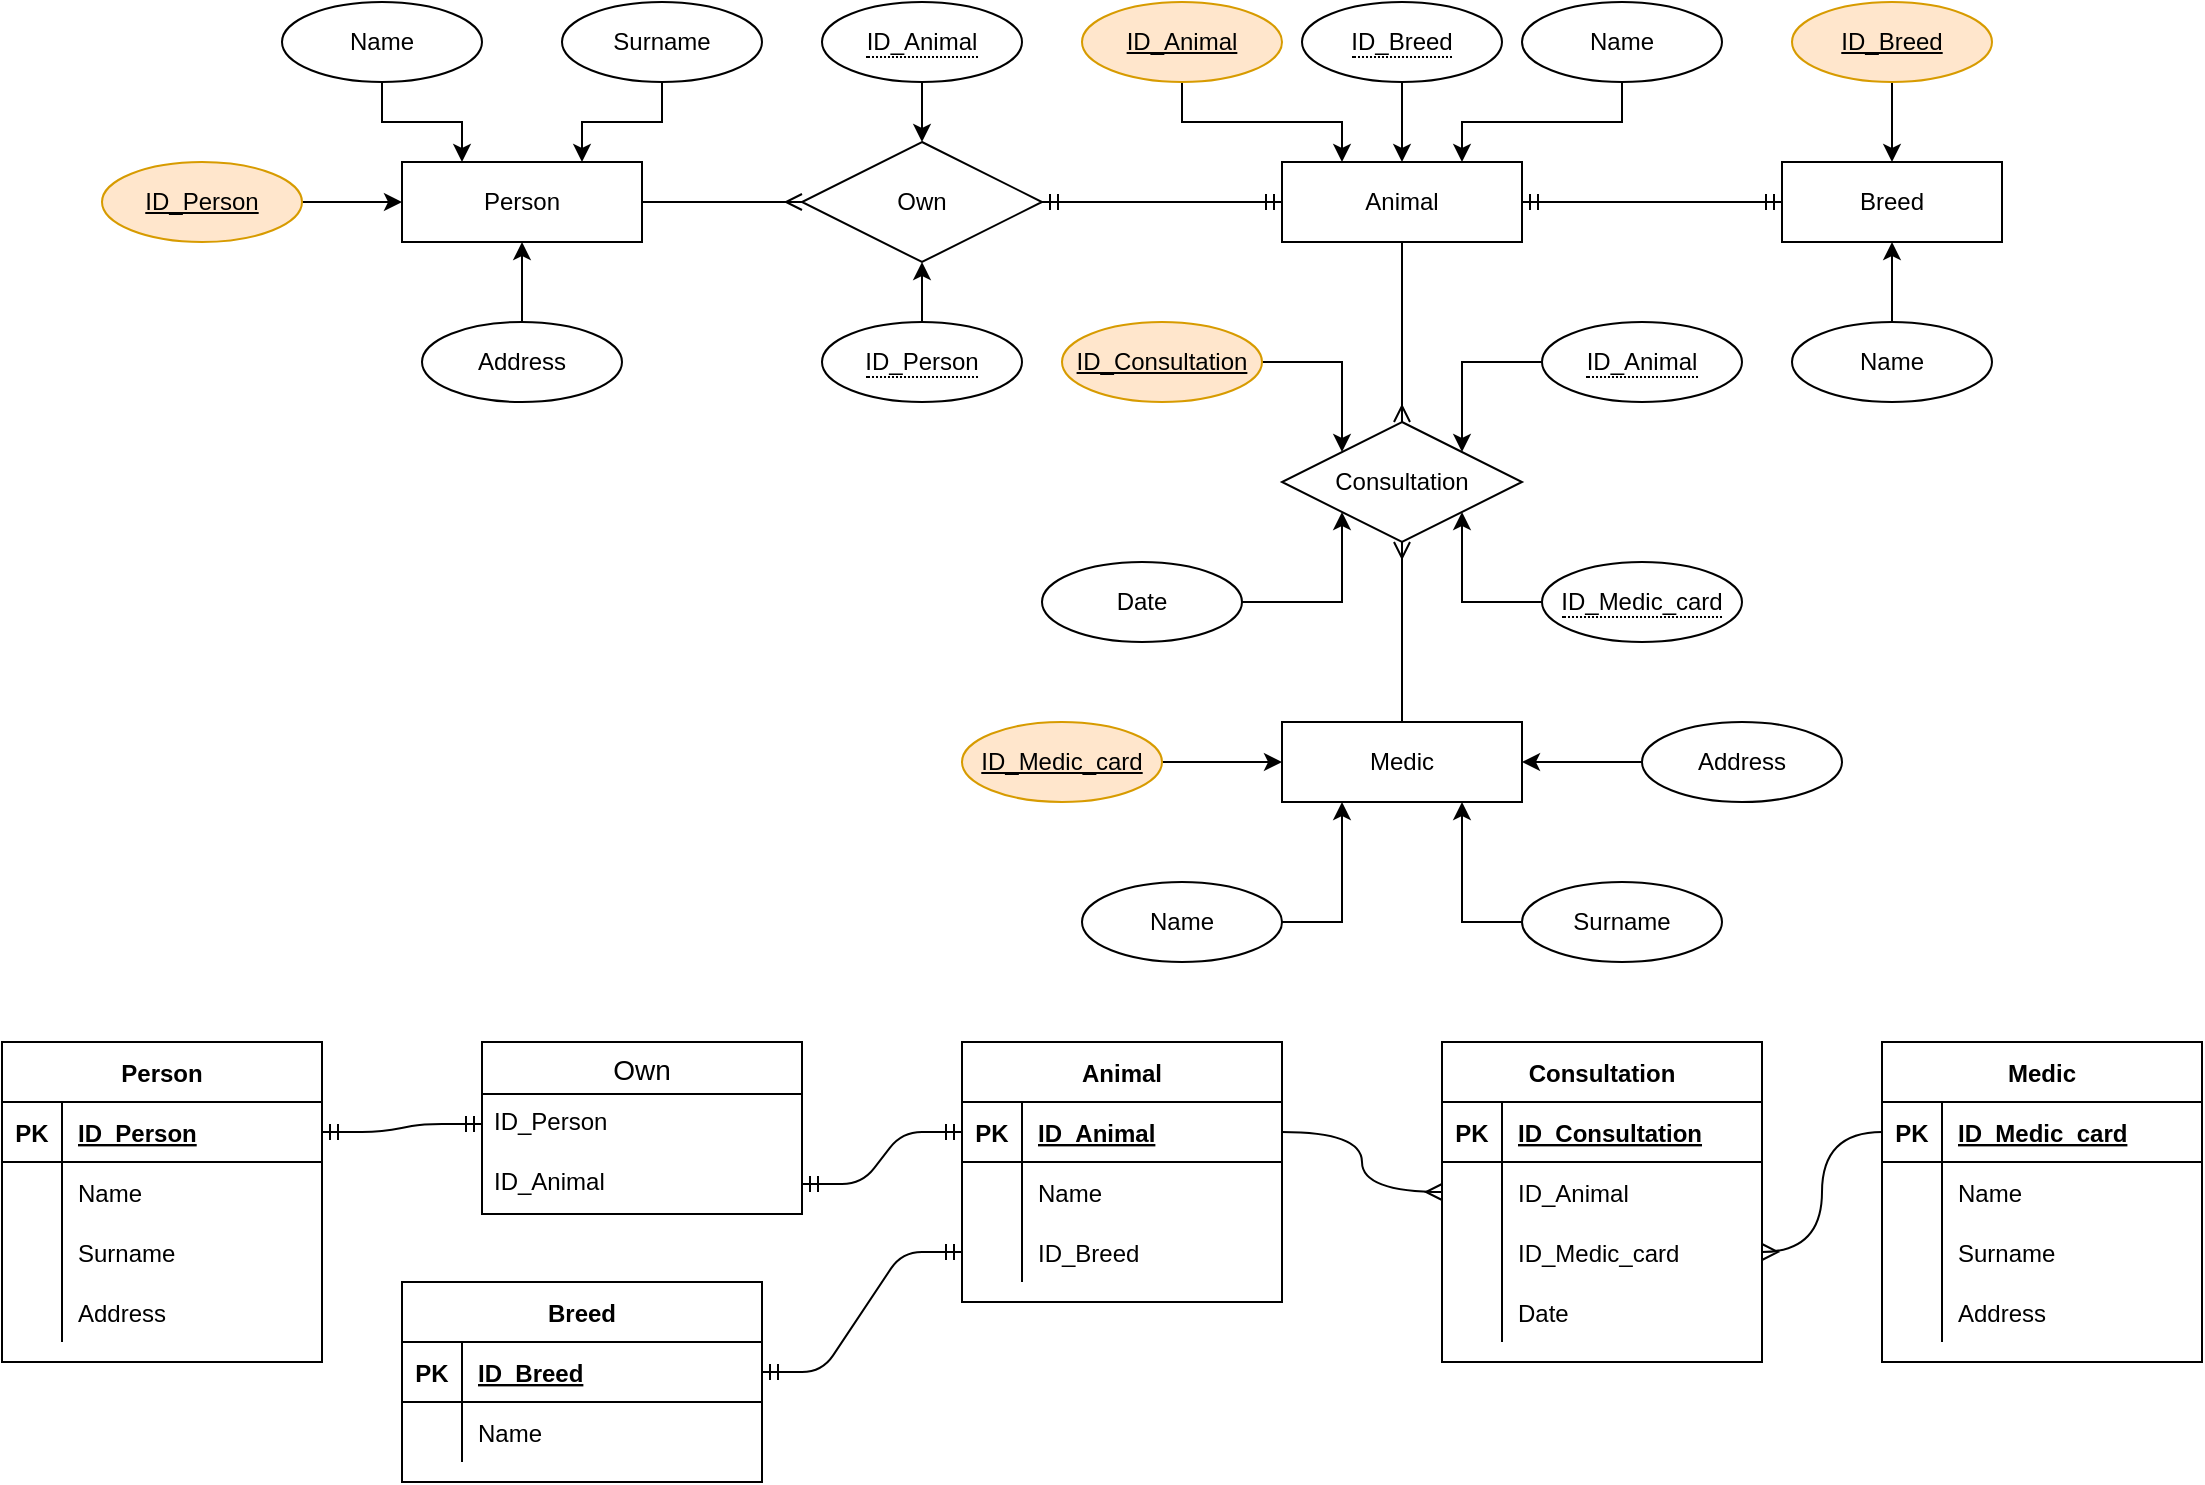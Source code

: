 <mxfile version="14.5.7" type="device"><diagram name="Page-1" id="e56a1550-8fbb-45ad-956c-1786394a9013"><mxGraphModel dx="1422" dy="789" grid="1" gridSize="10" guides="1" tooltips="1" connect="1" arrows="1" fold="1" page="1" pageScale="1" pageWidth="1100" pageHeight="850" background="#ffffff" math="0" shadow="0"><root><mxCell id="0"/><mxCell id="1" parent="0"/><mxCell id="nXPgWLO-V7NvGiPr6_QP-1" value="Person" style="whiteSpace=wrap;html=1;align=center;" parent="1" vertex="1"><mxGeometry x="200" y="120" width="120" height="40" as="geometry"/></mxCell><mxCell id="nXPgWLO-V7NvGiPr6_QP-6" style="edgeStyle=orthogonalEdgeStyle;rounded=0;orthogonalLoop=1;jettySize=auto;html=1;entryX=0;entryY=0.5;entryDx=0;entryDy=0;" parent="1" source="nXPgWLO-V7NvGiPr6_QP-4" target="nXPgWLO-V7NvGiPr6_QP-1" edge="1"><mxGeometry relative="1" as="geometry"/></mxCell><mxCell id="nXPgWLO-V7NvGiPr6_QP-4" value="ID_Person" style="ellipse;whiteSpace=wrap;html=1;align=center;fontStyle=4;fillColor=#ffe6cc;strokeColor=#d79b00;" parent="1" vertex="1"><mxGeometry x="50" y="120" width="100" height="40" as="geometry"/></mxCell><mxCell id="nXPgWLO-V7NvGiPr6_QP-10" style="edgeStyle=orthogonalEdgeStyle;rounded=0;orthogonalLoop=1;jettySize=auto;html=1;exitX=0.5;exitY=1;exitDx=0;exitDy=0;entryX=0.25;entryY=0;entryDx=0;entryDy=0;" parent="1" source="nXPgWLO-V7NvGiPr6_QP-5" target="nXPgWLO-V7NvGiPr6_QP-1" edge="1"><mxGeometry relative="1" as="geometry"/></mxCell><mxCell id="nXPgWLO-V7NvGiPr6_QP-5" value="Name" style="ellipse;whiteSpace=wrap;html=1;align=center;" parent="1" vertex="1"><mxGeometry x="140" y="40" width="100" height="40" as="geometry"/></mxCell><mxCell id="o161sunRrQGQ_NOogyyD-62" style="edgeStyle=orthogonalEdgeStyle;rounded=0;orthogonalLoop=1;jettySize=auto;html=1;entryX=0.75;entryY=0;entryDx=0;entryDy=0;" parent="1" source="nXPgWLO-V7NvGiPr6_QP-7" target="nXPgWLO-V7NvGiPr6_QP-1" edge="1"><mxGeometry relative="1" as="geometry"/></mxCell><mxCell id="nXPgWLO-V7NvGiPr6_QP-7" value="Surname" style="ellipse;whiteSpace=wrap;html=1;align=center;" parent="1" vertex="1"><mxGeometry x="280" y="40" width="100" height="40" as="geometry"/></mxCell><mxCell id="nXPgWLO-V7NvGiPr6_QP-11" style="edgeStyle=orthogonalEdgeStyle;rounded=0;orthogonalLoop=1;jettySize=auto;html=1;exitX=0.5;exitY=0;exitDx=0;exitDy=0;entryX=0.5;entryY=1;entryDx=0;entryDy=0;" parent="1" source="nXPgWLO-V7NvGiPr6_QP-8" target="nXPgWLO-V7NvGiPr6_QP-1" edge="1"><mxGeometry relative="1" as="geometry"/></mxCell><mxCell id="nXPgWLO-V7NvGiPr6_QP-8" value="Address" style="ellipse;whiteSpace=wrap;html=1;align=center;" parent="1" vertex="1"><mxGeometry x="210" y="200" width="100" height="40" as="geometry"/></mxCell><mxCell id="nXPgWLO-V7NvGiPr6_QP-12" value="Own" style="shape=rhombus;perimeter=rhombusPerimeter;whiteSpace=wrap;html=1;align=center;" parent="1" vertex="1"><mxGeometry x="400" y="110" width="120" height="60" as="geometry"/></mxCell><mxCell id="nXPgWLO-V7NvGiPr6_QP-13" value="Animal" style="whiteSpace=wrap;html=1;align=center;" parent="1" vertex="1"><mxGeometry x="640" y="120" width="120" height="40" as="geometry"/></mxCell><mxCell id="nXPgWLO-V7NvGiPr6_QP-23" style="edgeStyle=orthogonalEdgeStyle;rounded=0;orthogonalLoop=1;jettySize=auto;html=1;exitX=0.5;exitY=1;exitDx=0;exitDy=0;entryX=0.25;entryY=0;entryDx=0;entryDy=0;" parent="1" source="nXPgWLO-V7NvGiPr6_QP-14" target="nXPgWLO-V7NvGiPr6_QP-13" edge="1"><mxGeometry relative="1" as="geometry"/></mxCell><mxCell id="nXPgWLO-V7NvGiPr6_QP-14" value="ID_Animal" style="ellipse;whiteSpace=wrap;html=1;align=center;fontStyle=4;fillColor=#ffe6cc;strokeColor=#d79b00;" parent="1" vertex="1"><mxGeometry x="540" y="40" width="100" height="40" as="geometry"/></mxCell><mxCell id="nXPgWLO-V7NvGiPr6_QP-22" style="edgeStyle=orthogonalEdgeStyle;rounded=0;orthogonalLoop=1;jettySize=auto;html=1;exitX=0.5;exitY=1;exitDx=0;exitDy=0;entryX=0.75;entryY=0;entryDx=0;entryDy=0;" parent="1" source="nXPgWLO-V7NvGiPr6_QP-15" target="nXPgWLO-V7NvGiPr6_QP-13" edge="1"><mxGeometry relative="1" as="geometry"/></mxCell><mxCell id="nXPgWLO-V7NvGiPr6_QP-15" value="Name" style="ellipse;whiteSpace=wrap;html=1;align=center;" parent="1" vertex="1"><mxGeometry x="760" y="40" width="100" height="40" as="geometry"/></mxCell><mxCell id="nXPgWLO-V7NvGiPr6_QP-17" value="Breed" style="whiteSpace=wrap;html=1;align=center;" parent="1" vertex="1"><mxGeometry x="890" y="120" width="110" height="40" as="geometry"/></mxCell><mxCell id="nXPgWLO-V7NvGiPr6_QP-21" style="edgeStyle=orthogonalEdgeStyle;rounded=0;orthogonalLoop=1;jettySize=auto;html=1;exitX=0.5;exitY=0;exitDx=0;exitDy=0;entryX=0.5;entryY=1;entryDx=0;entryDy=0;" parent="1" source="nXPgWLO-V7NvGiPr6_QP-18" target="nXPgWLO-V7NvGiPr6_QP-17" edge="1"><mxGeometry relative="1" as="geometry"/></mxCell><mxCell id="nXPgWLO-V7NvGiPr6_QP-18" value="Name" style="ellipse;whiteSpace=wrap;html=1;align=center;" parent="1" vertex="1"><mxGeometry x="895" y="200" width="100" height="40" as="geometry"/></mxCell><mxCell id="nXPgWLO-V7NvGiPr6_QP-20" style="edgeStyle=orthogonalEdgeStyle;rounded=0;orthogonalLoop=1;jettySize=auto;html=1;exitX=0.5;exitY=1;exitDx=0;exitDy=0;entryX=0.5;entryY=0;entryDx=0;entryDy=0;" parent="1" source="nXPgWLO-V7NvGiPr6_QP-19" target="nXPgWLO-V7NvGiPr6_QP-17" edge="1"><mxGeometry relative="1" as="geometry"/></mxCell><mxCell id="nXPgWLO-V7NvGiPr6_QP-19" value="ID_Breed" style="ellipse;whiteSpace=wrap;html=1;align=center;fontStyle=4;fillColor=#ffe6cc;strokeColor=#d79b00;" parent="1" vertex="1"><mxGeometry x="895" y="40" width="100" height="40" as="geometry"/></mxCell><mxCell id="nXPgWLO-V7NvGiPr6_QP-25" value="" style="edgeStyle=entityRelationEdgeStyle;fontSize=12;html=1;endArrow=ERmandOne;startArrow=ERmandOne;entryX=0;entryY=0.5;entryDx=0;entryDy=0;exitX=1;exitY=0.5;exitDx=0;exitDy=0;" parent="1" source="nXPgWLO-V7NvGiPr6_QP-12" target="nXPgWLO-V7NvGiPr6_QP-13" edge="1"><mxGeometry width="100" height="100" relative="1" as="geometry"><mxPoint x="420" y="380" as="sourcePoint"/><mxPoint x="520" y="280" as="targetPoint"/></mxGeometry></mxCell><mxCell id="nXPgWLO-V7NvGiPr6_QP-28" value="" style="edgeStyle=entityRelationEdgeStyle;fontSize=12;html=1;endArrow=ERmandOne;startArrow=ERmandOne;entryX=1;entryY=0.5;entryDx=0;entryDy=0;exitX=0;exitY=0.5;exitDx=0;exitDy=0;" parent="1" source="nXPgWLO-V7NvGiPr6_QP-17" target="nXPgWLO-V7NvGiPr6_QP-13" edge="1"><mxGeometry width="100" height="100" relative="1" as="geometry"><mxPoint x="780" y="330" as="sourcePoint"/><mxPoint x="880" y="230" as="targetPoint"/></mxGeometry></mxCell><mxCell id="o161sunRrQGQ_NOogyyD-1" value="Consultation" style="shape=rhombus;perimeter=rhombusPerimeter;whiteSpace=wrap;html=1;align=center;" parent="1" vertex="1"><mxGeometry x="640" y="250" width="120" height="60" as="geometry"/></mxCell><mxCell id="o161sunRrQGQ_NOogyyD-2" value="" style="edgeStyle=orthogonalEdgeStyle;fontSize=12;html=1;endArrow=ERmany;entryX=0.5;entryY=0;entryDx=0;entryDy=0;exitX=0.5;exitY=1;exitDx=0;exitDy=0;elbow=vertical;curved=1;" parent="1" source="nXPgWLO-V7NvGiPr6_QP-13" target="o161sunRrQGQ_NOogyyD-1" edge="1"><mxGeometry width="100" height="100" relative="1" as="geometry"><mxPoint x="540" y="330" as="sourcePoint"/><mxPoint x="640" y="230" as="targetPoint"/></mxGeometry></mxCell><mxCell id="o161sunRrQGQ_NOogyyD-25" style="edgeStyle=orthogonalEdgeStyle;rounded=0;orthogonalLoop=1;jettySize=auto;html=1;exitX=1;exitY=0.5;exitDx=0;exitDy=0;entryX=0;entryY=1;entryDx=0;entryDy=0;" parent="1" source="o161sunRrQGQ_NOogyyD-3" target="o161sunRrQGQ_NOogyyD-1" edge="1"><mxGeometry relative="1" as="geometry"/></mxCell><mxCell id="o161sunRrQGQ_NOogyyD-3" value="Date" style="ellipse;whiteSpace=wrap;html=1;align=center;" parent="1" vertex="1"><mxGeometry x="520" y="320" width="100" height="40" as="geometry"/></mxCell><mxCell id="o161sunRrQGQ_NOogyyD-4" value="Medic" style="whiteSpace=wrap;html=1;align=center;" parent="1" vertex="1"><mxGeometry x="640" y="400" width="120" height="40" as="geometry"/></mxCell><mxCell id="o161sunRrQGQ_NOogyyD-6" style="edgeStyle=orthogonalEdgeStyle;curved=1;rounded=0;orthogonalLoop=1;jettySize=auto;html=1;exitX=1;exitY=0.5;exitDx=0;exitDy=0;entryX=0;entryY=0.5;entryDx=0;entryDy=0;" parent="1" source="o161sunRrQGQ_NOogyyD-5" target="o161sunRrQGQ_NOogyyD-4" edge="1"><mxGeometry relative="1" as="geometry"/></mxCell><mxCell id="o161sunRrQGQ_NOogyyD-5" value="ID_Medic_card" style="ellipse;whiteSpace=wrap;html=1;align=center;fontStyle=4;fillColor=#ffe6cc;strokeColor=#d79b00;" parent="1" vertex="1"><mxGeometry x="480" y="400" width="100" height="40" as="geometry"/></mxCell><mxCell id="o161sunRrQGQ_NOogyyD-14" style="edgeStyle=orthogonalEdgeStyle;rounded=0;orthogonalLoop=1;jettySize=auto;html=1;exitX=1;exitY=0.5;exitDx=0;exitDy=0;entryX=0.25;entryY=1;entryDx=0;entryDy=0;" parent="1" source="o161sunRrQGQ_NOogyyD-7" target="o161sunRrQGQ_NOogyyD-4" edge="1"><mxGeometry relative="1" as="geometry"/></mxCell><mxCell id="o161sunRrQGQ_NOogyyD-7" value="Name" style="ellipse;whiteSpace=wrap;html=1;align=center;" parent="1" vertex="1"><mxGeometry x="540" y="480" width="100" height="40" as="geometry"/></mxCell><mxCell id="o161sunRrQGQ_NOogyyD-15" style="edgeStyle=orthogonalEdgeStyle;rounded=0;orthogonalLoop=1;jettySize=auto;html=1;exitX=0;exitY=0.5;exitDx=0;exitDy=0;entryX=0.75;entryY=1;entryDx=0;entryDy=0;" parent="1" source="o161sunRrQGQ_NOogyyD-8" target="o161sunRrQGQ_NOogyyD-4" edge="1"><mxGeometry relative="1" as="geometry"/></mxCell><mxCell id="o161sunRrQGQ_NOogyyD-8" value="Surname" style="ellipse;whiteSpace=wrap;html=1;align=center;" parent="1" vertex="1"><mxGeometry x="760" y="480" width="100" height="40" as="geometry"/></mxCell><mxCell id="o161sunRrQGQ_NOogyyD-16" style="edgeStyle=orthogonalEdgeStyle;rounded=0;orthogonalLoop=1;jettySize=auto;html=1;exitX=0;exitY=0.5;exitDx=0;exitDy=0;entryX=1;entryY=0.5;entryDx=0;entryDy=0;" parent="1" source="o161sunRrQGQ_NOogyyD-10" target="o161sunRrQGQ_NOogyyD-4" edge="1"><mxGeometry relative="1" as="geometry"/></mxCell><mxCell id="o161sunRrQGQ_NOogyyD-10" value="Address" style="ellipse;whiteSpace=wrap;html=1;align=center;" parent="1" vertex="1"><mxGeometry x="820" y="400" width="100" height="40" as="geometry"/></mxCell><mxCell id="o161sunRrQGQ_NOogyyD-20" style="edgeStyle=orthogonalEdgeStyle;rounded=0;orthogonalLoop=1;jettySize=auto;html=1;entryX=0;entryY=0;entryDx=0;entryDy=0;" parent="1" source="o161sunRrQGQ_NOogyyD-17" target="o161sunRrQGQ_NOogyyD-1" edge="1"><mxGeometry relative="1" as="geometry"/></mxCell><mxCell id="o161sunRrQGQ_NOogyyD-17" value="ID_Consultation" style="ellipse;whiteSpace=wrap;html=1;align=center;fontStyle=4;fillColor=#ffe6cc;strokeColor=#d79b00;" parent="1" vertex="1"><mxGeometry x="530" y="200" width="100" height="40" as="geometry"/></mxCell><mxCell id="o161sunRrQGQ_NOogyyD-24" style="edgeStyle=orthogonalEdgeStyle;rounded=0;orthogonalLoop=1;jettySize=auto;html=1;exitX=0;exitY=0.5;exitDx=0;exitDy=0;entryX=1;entryY=1;entryDx=0;entryDy=0;" parent="1" source="o161sunRrQGQ_NOogyyD-18" target="o161sunRrQGQ_NOogyyD-1" edge="1"><mxGeometry relative="1" as="geometry"/></mxCell><mxCell id="o161sunRrQGQ_NOogyyD-18" value="&lt;span style=&quot;border-bottom: 1px dotted&quot;&gt;ID_Medic_card&lt;/span&gt;" style="ellipse;whiteSpace=wrap;html=1;align=center;" parent="1" vertex="1"><mxGeometry x="770" y="320" width="100" height="40" as="geometry"/></mxCell><mxCell id="o161sunRrQGQ_NOogyyD-22" style="edgeStyle=orthogonalEdgeStyle;rounded=0;orthogonalLoop=1;jettySize=auto;html=1;exitX=0;exitY=0.5;exitDx=0;exitDy=0;entryX=1;entryY=0;entryDx=0;entryDy=0;" parent="1" source="o161sunRrQGQ_NOogyyD-19" target="o161sunRrQGQ_NOogyyD-1" edge="1"><mxGeometry relative="1" as="geometry"/></mxCell><mxCell id="o161sunRrQGQ_NOogyyD-19" value="&lt;span style=&quot;border-bottom: 1px dotted&quot;&gt;ID_Animal&lt;/span&gt;" style="ellipse;whiteSpace=wrap;html=1;align=center;" parent="1" vertex="1"><mxGeometry x="770" y="200" width="100" height="40" as="geometry"/></mxCell><mxCell id="o161sunRrQGQ_NOogyyD-26" value="" style="edgeStyle=orthogonalEdgeStyle;fontSize=12;html=1;endArrow=ERmany;entryX=0.5;entryY=1;entryDx=0;entryDy=0;exitX=0.5;exitY=0;exitDx=0;exitDy=0;curved=1;" parent="1" source="o161sunRrQGQ_NOogyyD-4" target="o161sunRrQGQ_NOogyyD-1" edge="1"><mxGeometry width="100" height="100" relative="1" as="geometry"><mxPoint x="310" y="510" as="sourcePoint"/><mxPoint x="410" y="410" as="targetPoint"/></mxGeometry></mxCell><mxCell id="o161sunRrQGQ_NOogyyD-30" style="edgeStyle=orthogonalEdgeStyle;curved=1;rounded=0;orthogonalLoop=1;jettySize=auto;html=1;exitX=0.5;exitY=1;exitDx=0;exitDy=0;entryX=0.5;entryY=0;entryDx=0;entryDy=0;" parent="1" source="o161sunRrQGQ_NOogyyD-29" target="nXPgWLO-V7NvGiPr6_QP-13" edge="1"><mxGeometry relative="1" as="geometry"/></mxCell><mxCell id="o161sunRrQGQ_NOogyyD-29" value="&lt;span style=&quot;border-bottom: 1px dotted&quot;&gt;ID_Breed&lt;/span&gt;" style="ellipse;whiteSpace=wrap;html=1;align=center;" parent="1" vertex="1"><mxGeometry x="650" y="40" width="100" height="40" as="geometry"/></mxCell><mxCell id="o161sunRrQGQ_NOogyyD-31" value="Person" style="shape=table;startSize=30;container=1;collapsible=1;childLayout=tableLayout;fixedRows=1;rowLines=0;fontStyle=1;align=center;resizeLast=1;" parent="1" vertex="1"><mxGeometry y="560" width="160" height="160" as="geometry"/></mxCell><mxCell id="o161sunRrQGQ_NOogyyD-32" value="" style="shape=partialRectangle;collapsible=0;dropTarget=0;pointerEvents=0;fillColor=none;top=0;left=0;bottom=1;right=0;points=[[0,0.5],[1,0.5]];portConstraint=eastwest;" parent="o161sunRrQGQ_NOogyyD-31" vertex="1"><mxGeometry y="30" width="160" height="30" as="geometry"/></mxCell><mxCell id="o161sunRrQGQ_NOogyyD-33" value="PK" style="shape=partialRectangle;connectable=0;fillColor=none;top=0;left=0;bottom=0;right=0;fontStyle=1;overflow=hidden;" parent="o161sunRrQGQ_NOogyyD-32" vertex="1"><mxGeometry width="30" height="30" as="geometry"/></mxCell><mxCell id="o161sunRrQGQ_NOogyyD-34" value="ID_Person" style="shape=partialRectangle;connectable=0;fillColor=none;top=0;left=0;bottom=0;right=0;align=left;spacingLeft=6;fontStyle=5;overflow=hidden;" parent="o161sunRrQGQ_NOogyyD-32" vertex="1"><mxGeometry x="30" width="130" height="30" as="geometry"/></mxCell><mxCell id="o161sunRrQGQ_NOogyyD-35" value="" style="shape=partialRectangle;collapsible=0;dropTarget=0;pointerEvents=0;fillColor=none;top=0;left=0;bottom=0;right=0;points=[[0,0.5],[1,0.5]];portConstraint=eastwest;" parent="o161sunRrQGQ_NOogyyD-31" vertex="1"><mxGeometry y="60" width="160" height="30" as="geometry"/></mxCell><mxCell id="o161sunRrQGQ_NOogyyD-36" value="" style="shape=partialRectangle;connectable=0;fillColor=none;top=0;left=0;bottom=0;right=0;editable=1;overflow=hidden;" parent="o161sunRrQGQ_NOogyyD-35" vertex="1"><mxGeometry width="30" height="30" as="geometry"/></mxCell><mxCell id="o161sunRrQGQ_NOogyyD-37" value="Name" style="shape=partialRectangle;connectable=0;fillColor=none;top=0;left=0;bottom=0;right=0;align=left;spacingLeft=6;overflow=hidden;" parent="o161sunRrQGQ_NOogyyD-35" vertex="1"><mxGeometry x="30" width="130" height="30" as="geometry"/></mxCell><mxCell id="o161sunRrQGQ_NOogyyD-38" value="" style="shape=partialRectangle;collapsible=0;dropTarget=0;pointerEvents=0;fillColor=none;top=0;left=0;bottom=0;right=0;points=[[0,0.5],[1,0.5]];portConstraint=eastwest;" parent="o161sunRrQGQ_NOogyyD-31" vertex="1"><mxGeometry y="90" width="160" height="30" as="geometry"/></mxCell><mxCell id="o161sunRrQGQ_NOogyyD-39" value="" style="shape=partialRectangle;connectable=0;fillColor=none;top=0;left=0;bottom=0;right=0;editable=1;overflow=hidden;" parent="o161sunRrQGQ_NOogyyD-38" vertex="1"><mxGeometry width="30" height="30" as="geometry"/></mxCell><mxCell id="o161sunRrQGQ_NOogyyD-40" value="Surname" style="shape=partialRectangle;connectable=0;fillColor=none;top=0;left=0;bottom=0;right=0;align=left;spacingLeft=6;overflow=hidden;" parent="o161sunRrQGQ_NOogyyD-38" vertex="1"><mxGeometry x="30" width="130" height="30" as="geometry"/></mxCell><mxCell id="o161sunRrQGQ_NOogyyD-41" value="" style="shape=partialRectangle;collapsible=0;dropTarget=0;pointerEvents=0;fillColor=none;top=0;left=0;bottom=0;right=0;points=[[0,0.5],[1,0.5]];portConstraint=eastwest;" parent="o161sunRrQGQ_NOogyyD-31" vertex="1"><mxGeometry y="120" width="160" height="30" as="geometry"/></mxCell><mxCell id="o161sunRrQGQ_NOogyyD-42" value="" style="shape=partialRectangle;connectable=0;fillColor=none;top=0;left=0;bottom=0;right=0;editable=1;overflow=hidden;" parent="o161sunRrQGQ_NOogyyD-41" vertex="1"><mxGeometry width="30" height="30" as="geometry"/></mxCell><mxCell id="o161sunRrQGQ_NOogyyD-43" value="Address" style="shape=partialRectangle;connectable=0;fillColor=none;top=0;left=0;bottom=0;right=0;align=left;spacingLeft=6;overflow=hidden;" parent="o161sunRrQGQ_NOogyyD-41" vertex="1"><mxGeometry x="30" width="130" height="30" as="geometry"/></mxCell><mxCell id="o161sunRrQGQ_NOogyyD-63" style="edgeStyle=orthogonalEdgeStyle;rounded=0;orthogonalLoop=1;jettySize=auto;html=1;entryX=0.5;entryY=0;entryDx=0;entryDy=0;" parent="1" source="o161sunRrQGQ_NOogyyD-61" target="nXPgWLO-V7NvGiPr6_QP-12" edge="1"><mxGeometry relative="1" as="geometry"/></mxCell><mxCell id="o161sunRrQGQ_NOogyyD-61" value="&lt;span style=&quot;border-bottom: 1px dotted&quot;&gt;ID_Animal&lt;/span&gt;" style="ellipse;whiteSpace=wrap;html=1;align=center;" parent="1" vertex="1"><mxGeometry x="410" y="40" width="100" height="40" as="geometry"/></mxCell><mxCell id="o161sunRrQGQ_NOogyyD-65" style="edgeStyle=orthogonalEdgeStyle;rounded=0;orthogonalLoop=1;jettySize=auto;html=1;exitX=0.5;exitY=0;exitDx=0;exitDy=0;entryX=0.5;entryY=1;entryDx=0;entryDy=0;" parent="1" source="o161sunRrQGQ_NOogyyD-64" target="nXPgWLO-V7NvGiPr6_QP-12" edge="1"><mxGeometry relative="1" as="geometry"/></mxCell><mxCell id="o161sunRrQGQ_NOogyyD-64" value="&lt;span style=&quot;border-bottom: 1px dotted&quot;&gt;ID_Person&lt;/span&gt;" style="ellipse;whiteSpace=wrap;html=1;align=center;" parent="1" vertex="1"><mxGeometry x="410" y="200" width="100" height="40" as="geometry"/></mxCell><mxCell id="o161sunRrQGQ_NOogyyD-66" value="Own" style="swimlane;fontStyle=0;childLayout=stackLayout;horizontal=1;startSize=26;horizontalStack=0;resizeParent=1;resizeParentMax=0;resizeLast=0;collapsible=1;marginBottom=0;align=center;fontSize=14;" parent="1" vertex="1"><mxGeometry x="240" y="560" width="160" height="86" as="geometry"><mxRectangle x="320" y="560" width="50" height="26" as="alternateBounds"/></mxGeometry></mxCell><mxCell id="o161sunRrQGQ_NOogyyD-67" value="ID_Person" style="text;strokeColor=none;fillColor=none;spacingLeft=4;spacingRight=4;overflow=hidden;rotatable=0;points=[[0,0.5],[1,0.5]];portConstraint=eastwest;fontSize=12;" parent="o161sunRrQGQ_NOogyyD-66" vertex="1"><mxGeometry y="26" width="160" height="30" as="geometry"/></mxCell><mxCell id="o161sunRrQGQ_NOogyyD-68" value="ID_Animal" style="text;strokeColor=none;fillColor=none;spacingLeft=4;spacingRight=4;overflow=hidden;rotatable=0;points=[[0,0.5],[1,0.5]];portConstraint=eastwest;fontSize=12;" parent="o161sunRrQGQ_NOogyyD-66" vertex="1"><mxGeometry y="56" width="160" height="30" as="geometry"/></mxCell><mxCell id="o161sunRrQGQ_NOogyyD-79" value="" style="edgeStyle=entityRelationEdgeStyle;fontSize=12;html=1;endArrow=ERmandOne;startArrow=ERmandOne;entryX=0;entryY=0.5;entryDx=0;entryDy=0;exitX=1;exitY=0.5;exitDx=0;exitDy=0;" parent="1" source="o161sunRrQGQ_NOogyyD-32" target="o161sunRrQGQ_NOogyyD-67" edge="1"><mxGeometry width="100" height="100" relative="1" as="geometry"><mxPoint x="260" y="499.5" as="sourcePoint"/><mxPoint x="180" y="499.5" as="targetPoint"/></mxGeometry></mxCell><mxCell id="o161sunRrQGQ_NOogyyD-80" value="Animal" style="shape=table;startSize=30;container=1;collapsible=1;childLayout=tableLayout;fixedRows=1;rowLines=0;fontStyle=1;align=center;resizeLast=1;" parent="1" vertex="1"><mxGeometry x="480" y="560" width="160" height="130" as="geometry"/></mxCell><mxCell id="o161sunRrQGQ_NOogyyD-81" value="" style="shape=partialRectangle;collapsible=0;dropTarget=0;pointerEvents=0;fillColor=none;top=0;left=0;bottom=1;right=0;points=[[0,0.5],[1,0.5]];portConstraint=eastwest;" parent="o161sunRrQGQ_NOogyyD-80" vertex="1"><mxGeometry y="30" width="160" height="30" as="geometry"/></mxCell><mxCell id="o161sunRrQGQ_NOogyyD-82" value="PK" style="shape=partialRectangle;connectable=0;fillColor=none;top=0;left=0;bottom=0;right=0;fontStyle=1;overflow=hidden;" parent="o161sunRrQGQ_NOogyyD-81" vertex="1"><mxGeometry width="30" height="30" as="geometry"/></mxCell><mxCell id="o161sunRrQGQ_NOogyyD-83" value="ID_Animal" style="shape=partialRectangle;connectable=0;fillColor=none;top=0;left=0;bottom=0;right=0;align=left;spacingLeft=6;fontStyle=5;overflow=hidden;" parent="o161sunRrQGQ_NOogyyD-81" vertex="1"><mxGeometry x="30" width="130" height="30" as="geometry"/></mxCell><mxCell id="o161sunRrQGQ_NOogyyD-84" value="" style="shape=partialRectangle;collapsible=0;dropTarget=0;pointerEvents=0;fillColor=none;top=0;left=0;bottom=0;right=0;points=[[0,0.5],[1,0.5]];portConstraint=eastwest;" parent="o161sunRrQGQ_NOogyyD-80" vertex="1"><mxGeometry y="60" width="160" height="30" as="geometry"/></mxCell><mxCell id="o161sunRrQGQ_NOogyyD-85" value="" style="shape=partialRectangle;connectable=0;fillColor=none;top=0;left=0;bottom=0;right=0;editable=1;overflow=hidden;" parent="o161sunRrQGQ_NOogyyD-84" vertex="1"><mxGeometry width="30" height="30" as="geometry"/></mxCell><mxCell id="o161sunRrQGQ_NOogyyD-86" value="Name" style="shape=partialRectangle;connectable=0;fillColor=none;top=0;left=0;bottom=0;right=0;align=left;spacingLeft=6;overflow=hidden;" parent="o161sunRrQGQ_NOogyyD-84" vertex="1"><mxGeometry x="30" width="130" height="30" as="geometry"/></mxCell><mxCell id="o161sunRrQGQ_NOogyyD-87" value="" style="shape=partialRectangle;collapsible=0;dropTarget=0;pointerEvents=0;fillColor=none;top=0;left=0;bottom=0;right=0;points=[[0,0.5],[1,0.5]];portConstraint=eastwest;" parent="o161sunRrQGQ_NOogyyD-80" vertex="1"><mxGeometry y="90" width="160" height="30" as="geometry"/></mxCell><mxCell id="o161sunRrQGQ_NOogyyD-88" value="" style="shape=partialRectangle;connectable=0;fillColor=none;top=0;left=0;bottom=0;right=0;editable=1;overflow=hidden;" parent="o161sunRrQGQ_NOogyyD-87" vertex="1"><mxGeometry width="30" height="30" as="geometry"/></mxCell><mxCell id="o161sunRrQGQ_NOogyyD-89" value="ID_Breed" style="shape=partialRectangle;connectable=0;fillColor=none;top=0;left=0;bottom=0;right=0;align=left;spacingLeft=6;overflow=hidden;" parent="o161sunRrQGQ_NOogyyD-87" vertex="1"><mxGeometry x="30" width="130" height="30" as="geometry"/></mxCell><mxCell id="o161sunRrQGQ_NOogyyD-93" value="" style="edgeStyle=entityRelationEdgeStyle;fontSize=12;html=1;endArrow=ERmandOne;startArrow=ERmandOne;entryX=0;entryY=0.5;entryDx=0;entryDy=0;exitX=1;exitY=0.5;exitDx=0;exitDy=0;" parent="1" source="o161sunRrQGQ_NOogyyD-68" target="o161sunRrQGQ_NOogyyD-81" edge="1"><mxGeometry width="100" height="100" relative="1" as="geometry"><mxPoint x="390" y="615" as="sourcePoint"/><mxPoint x="470" y="611" as="targetPoint"/></mxGeometry></mxCell><mxCell id="o161sunRrQGQ_NOogyyD-94" value="Breed" style="shape=table;startSize=30;container=1;collapsible=1;childLayout=tableLayout;fixedRows=1;rowLines=0;fontStyle=1;align=center;resizeLast=1;" parent="1" vertex="1"><mxGeometry x="200" y="680" width="180" height="100" as="geometry"/></mxCell><mxCell id="o161sunRrQGQ_NOogyyD-95" value="" style="shape=partialRectangle;collapsible=0;dropTarget=0;pointerEvents=0;fillColor=none;top=0;left=0;bottom=1;right=0;points=[[0,0.5],[1,0.5]];portConstraint=eastwest;" parent="o161sunRrQGQ_NOogyyD-94" vertex="1"><mxGeometry y="30" width="180" height="30" as="geometry"/></mxCell><mxCell id="o161sunRrQGQ_NOogyyD-96" value="PK" style="shape=partialRectangle;connectable=0;fillColor=none;top=0;left=0;bottom=0;right=0;fontStyle=1;overflow=hidden;" parent="o161sunRrQGQ_NOogyyD-95" vertex="1"><mxGeometry width="30" height="30" as="geometry"/></mxCell><mxCell id="o161sunRrQGQ_NOogyyD-97" value="ID_Breed" style="shape=partialRectangle;connectable=0;fillColor=none;top=0;left=0;bottom=0;right=0;align=left;spacingLeft=6;fontStyle=5;overflow=hidden;" parent="o161sunRrQGQ_NOogyyD-95" vertex="1"><mxGeometry x="30" width="150" height="30" as="geometry"/></mxCell><mxCell id="o161sunRrQGQ_NOogyyD-98" value="" style="shape=partialRectangle;collapsible=0;dropTarget=0;pointerEvents=0;fillColor=none;top=0;left=0;bottom=0;right=0;points=[[0,0.5],[1,0.5]];portConstraint=eastwest;" parent="o161sunRrQGQ_NOogyyD-94" vertex="1"><mxGeometry y="60" width="180" height="30" as="geometry"/></mxCell><mxCell id="o161sunRrQGQ_NOogyyD-99" value="" style="shape=partialRectangle;connectable=0;fillColor=none;top=0;left=0;bottom=0;right=0;editable=1;overflow=hidden;" parent="o161sunRrQGQ_NOogyyD-98" vertex="1"><mxGeometry width="30" height="30" as="geometry"/></mxCell><mxCell id="o161sunRrQGQ_NOogyyD-100" value="Name" style="shape=partialRectangle;connectable=0;fillColor=none;top=0;left=0;bottom=0;right=0;align=left;spacingLeft=6;overflow=hidden;" parent="o161sunRrQGQ_NOogyyD-98" vertex="1"><mxGeometry x="30" width="150" height="30" as="geometry"/></mxCell><mxCell id="o161sunRrQGQ_NOogyyD-108" value="" style="edgeStyle=entityRelationEdgeStyle;fontSize=12;html=1;endArrow=ERmandOne;startArrow=ERmandOne;entryX=0;entryY=0.5;entryDx=0;entryDy=0;exitX=1;exitY=0.5;exitDx=0;exitDy=0;" parent="1" source="o161sunRrQGQ_NOogyyD-95" target="o161sunRrQGQ_NOogyyD-87" edge="1"><mxGeometry width="100" height="100" relative="1" as="geometry"><mxPoint x="190" y="615" as="sourcePoint"/><mxPoint x="270" y="611" as="targetPoint"/></mxGeometry></mxCell><mxCell id="o161sunRrQGQ_NOogyyD-109" value="Consultation" style="shape=table;startSize=30;container=1;collapsible=1;childLayout=tableLayout;fixedRows=1;rowLines=0;fontStyle=1;align=center;resizeLast=1;" parent="1" vertex="1"><mxGeometry x="720" y="560" width="160" height="160" as="geometry"/></mxCell><mxCell id="o161sunRrQGQ_NOogyyD-110" value="" style="shape=partialRectangle;collapsible=0;dropTarget=0;pointerEvents=0;fillColor=none;top=0;left=0;bottom=1;right=0;points=[[0,0.5],[1,0.5]];portConstraint=eastwest;" parent="o161sunRrQGQ_NOogyyD-109" vertex="1"><mxGeometry y="30" width="160" height="30" as="geometry"/></mxCell><mxCell id="o161sunRrQGQ_NOogyyD-111" value="PK" style="shape=partialRectangle;connectable=0;fillColor=none;top=0;left=0;bottom=0;right=0;fontStyle=1;overflow=hidden;" parent="o161sunRrQGQ_NOogyyD-110" vertex="1"><mxGeometry width="30" height="30" as="geometry"/></mxCell><mxCell id="o161sunRrQGQ_NOogyyD-112" value="ID_Consultation" style="shape=partialRectangle;connectable=0;fillColor=none;top=0;left=0;bottom=0;right=0;align=left;spacingLeft=6;fontStyle=5;overflow=hidden;" parent="o161sunRrQGQ_NOogyyD-110" vertex="1"><mxGeometry x="30" width="130" height="30" as="geometry"/></mxCell><mxCell id="o161sunRrQGQ_NOogyyD-113" value="" style="shape=partialRectangle;collapsible=0;dropTarget=0;pointerEvents=0;fillColor=none;top=0;left=0;bottom=0;right=0;points=[[0,0.5],[1,0.5]];portConstraint=eastwest;" parent="o161sunRrQGQ_NOogyyD-109" vertex="1"><mxGeometry y="60" width="160" height="30" as="geometry"/></mxCell><mxCell id="o161sunRrQGQ_NOogyyD-114" value="" style="shape=partialRectangle;connectable=0;fillColor=none;top=0;left=0;bottom=0;right=0;editable=1;overflow=hidden;" parent="o161sunRrQGQ_NOogyyD-113" vertex="1"><mxGeometry width="30" height="30" as="geometry"/></mxCell><mxCell id="o161sunRrQGQ_NOogyyD-115" value="ID_Animal" style="shape=partialRectangle;connectable=0;fillColor=none;top=0;left=0;bottom=0;right=0;align=left;spacingLeft=6;overflow=hidden;" parent="o161sunRrQGQ_NOogyyD-113" vertex="1"><mxGeometry x="30" width="130" height="30" as="geometry"/></mxCell><mxCell id="o161sunRrQGQ_NOogyyD-116" value="" style="shape=partialRectangle;collapsible=0;dropTarget=0;pointerEvents=0;fillColor=none;top=0;left=0;bottom=0;right=0;points=[[0,0.5],[1,0.5]];portConstraint=eastwest;" parent="o161sunRrQGQ_NOogyyD-109" vertex="1"><mxGeometry y="90" width="160" height="30" as="geometry"/></mxCell><mxCell id="o161sunRrQGQ_NOogyyD-117" value="" style="shape=partialRectangle;connectable=0;fillColor=none;top=0;left=0;bottom=0;right=0;editable=1;overflow=hidden;" parent="o161sunRrQGQ_NOogyyD-116" vertex="1"><mxGeometry width="30" height="30" as="geometry"/></mxCell><mxCell id="o161sunRrQGQ_NOogyyD-118" value="ID_Medic_card" style="shape=partialRectangle;connectable=0;fillColor=none;top=0;left=0;bottom=0;right=0;align=left;spacingLeft=6;overflow=hidden;" parent="o161sunRrQGQ_NOogyyD-116" vertex="1"><mxGeometry x="30" width="130" height="30" as="geometry"/></mxCell><mxCell id="o161sunRrQGQ_NOogyyD-119" value="" style="shape=partialRectangle;collapsible=0;dropTarget=0;pointerEvents=0;fillColor=none;top=0;left=0;bottom=0;right=0;points=[[0,0.5],[1,0.5]];portConstraint=eastwest;" parent="o161sunRrQGQ_NOogyyD-109" vertex="1"><mxGeometry y="120" width="160" height="30" as="geometry"/></mxCell><mxCell id="o161sunRrQGQ_NOogyyD-120" value="" style="shape=partialRectangle;connectable=0;fillColor=none;top=0;left=0;bottom=0;right=0;editable=1;overflow=hidden;" parent="o161sunRrQGQ_NOogyyD-119" vertex="1"><mxGeometry width="30" height="30" as="geometry"/></mxCell><mxCell id="o161sunRrQGQ_NOogyyD-121" value="Date" style="shape=partialRectangle;connectable=0;fillColor=none;top=0;left=0;bottom=0;right=0;align=left;spacingLeft=6;overflow=hidden;" parent="o161sunRrQGQ_NOogyyD-119" vertex="1"><mxGeometry x="30" width="130" height="30" as="geometry"/></mxCell><mxCell id="o161sunRrQGQ_NOogyyD-122" value="" style="edgeStyle=orthogonalEdgeStyle;fontSize=12;html=1;endArrow=ERmany;entryX=0;entryY=0.5;entryDx=0;entryDy=0;curved=1;exitX=1;exitY=0.5;exitDx=0;exitDy=0;" parent="1" source="o161sunRrQGQ_NOogyyD-81" target="o161sunRrQGQ_NOogyyD-113" edge="1"><mxGeometry width="100" height="100" relative="1" as="geometry"><mxPoint x="720" y="650" as="sourcePoint"/><mxPoint x="670" y="320" as="targetPoint"/></mxGeometry></mxCell><mxCell id="o161sunRrQGQ_NOogyyD-123" value="Medic" style="shape=table;startSize=30;container=1;collapsible=1;childLayout=tableLayout;fixedRows=1;rowLines=0;fontStyle=1;align=center;resizeLast=1;" parent="1" vertex="1"><mxGeometry x="940" y="560" width="160" height="160" as="geometry"/></mxCell><mxCell id="o161sunRrQGQ_NOogyyD-124" value="" style="shape=partialRectangle;collapsible=0;dropTarget=0;pointerEvents=0;fillColor=none;top=0;left=0;bottom=1;right=0;points=[[0,0.5],[1,0.5]];portConstraint=eastwest;" parent="o161sunRrQGQ_NOogyyD-123" vertex="1"><mxGeometry y="30" width="160" height="30" as="geometry"/></mxCell><mxCell id="o161sunRrQGQ_NOogyyD-125" value="PK" style="shape=partialRectangle;connectable=0;fillColor=none;top=0;left=0;bottom=0;right=0;fontStyle=1;overflow=hidden;" parent="o161sunRrQGQ_NOogyyD-124" vertex="1"><mxGeometry width="30" height="30" as="geometry"/></mxCell><mxCell id="o161sunRrQGQ_NOogyyD-126" value="ID_Medic_card" style="shape=partialRectangle;connectable=0;fillColor=none;top=0;left=0;bottom=0;right=0;align=left;spacingLeft=6;fontStyle=5;overflow=hidden;" parent="o161sunRrQGQ_NOogyyD-124" vertex="1"><mxGeometry x="30" width="130" height="30" as="geometry"/></mxCell><mxCell id="o161sunRrQGQ_NOogyyD-127" value="" style="shape=partialRectangle;collapsible=0;dropTarget=0;pointerEvents=0;fillColor=none;top=0;left=0;bottom=0;right=0;points=[[0,0.5],[1,0.5]];portConstraint=eastwest;" parent="o161sunRrQGQ_NOogyyD-123" vertex="1"><mxGeometry y="60" width="160" height="30" as="geometry"/></mxCell><mxCell id="o161sunRrQGQ_NOogyyD-128" value="" style="shape=partialRectangle;connectable=0;fillColor=none;top=0;left=0;bottom=0;right=0;editable=1;overflow=hidden;" parent="o161sunRrQGQ_NOogyyD-127" vertex="1"><mxGeometry width="30" height="30" as="geometry"/></mxCell><mxCell id="o161sunRrQGQ_NOogyyD-129" value="Name" style="shape=partialRectangle;connectable=0;fillColor=none;top=0;left=0;bottom=0;right=0;align=left;spacingLeft=6;overflow=hidden;" parent="o161sunRrQGQ_NOogyyD-127" vertex="1"><mxGeometry x="30" width="130" height="30" as="geometry"/></mxCell><mxCell id="o161sunRrQGQ_NOogyyD-130" value="" style="shape=partialRectangle;collapsible=0;dropTarget=0;pointerEvents=0;fillColor=none;top=0;left=0;bottom=0;right=0;points=[[0,0.5],[1,0.5]];portConstraint=eastwest;" parent="o161sunRrQGQ_NOogyyD-123" vertex="1"><mxGeometry y="90" width="160" height="30" as="geometry"/></mxCell><mxCell id="o161sunRrQGQ_NOogyyD-131" value="" style="shape=partialRectangle;connectable=0;fillColor=none;top=0;left=0;bottom=0;right=0;editable=1;overflow=hidden;" parent="o161sunRrQGQ_NOogyyD-130" vertex="1"><mxGeometry width="30" height="30" as="geometry"/></mxCell><mxCell id="o161sunRrQGQ_NOogyyD-132" value="Surname" style="shape=partialRectangle;connectable=0;fillColor=none;top=0;left=0;bottom=0;right=0;align=left;spacingLeft=6;overflow=hidden;" parent="o161sunRrQGQ_NOogyyD-130" vertex="1"><mxGeometry x="30" width="130" height="30" as="geometry"/></mxCell><mxCell id="o161sunRrQGQ_NOogyyD-133" value="" style="shape=partialRectangle;collapsible=0;dropTarget=0;pointerEvents=0;fillColor=none;top=0;left=0;bottom=0;right=0;points=[[0,0.5],[1,0.5]];portConstraint=eastwest;" parent="o161sunRrQGQ_NOogyyD-123" vertex="1"><mxGeometry y="120" width="160" height="30" as="geometry"/></mxCell><mxCell id="o161sunRrQGQ_NOogyyD-134" value="" style="shape=partialRectangle;connectable=0;fillColor=none;top=0;left=0;bottom=0;right=0;editable=1;overflow=hidden;" parent="o161sunRrQGQ_NOogyyD-133" vertex="1"><mxGeometry width="30" height="30" as="geometry"/></mxCell><mxCell id="o161sunRrQGQ_NOogyyD-135" value="Address" style="shape=partialRectangle;connectable=0;fillColor=none;top=0;left=0;bottom=0;right=0;align=left;spacingLeft=6;overflow=hidden;" parent="o161sunRrQGQ_NOogyyD-133" vertex="1"><mxGeometry x="30" width="130" height="30" as="geometry"/></mxCell><mxCell id="o161sunRrQGQ_NOogyyD-136" value="" style="edgeStyle=orthogonalEdgeStyle;fontSize=12;html=1;endArrow=ERmany;entryX=1;entryY=0.5;entryDx=0;entryDy=0;curved=1;exitX=0;exitY=0.5;exitDx=0;exitDy=0;" parent="1" source="o161sunRrQGQ_NOogyyD-124" target="o161sunRrQGQ_NOogyyD-116" edge="1"><mxGeometry width="100" height="100" relative="1" as="geometry"><mxPoint x="650" y="615" as="sourcePoint"/><mxPoint x="730" y="645" as="targetPoint"/></mxGeometry></mxCell><mxCell id="-IzlpSPaO2jjDMECQhR0-1" value="" style="edgeStyle=entityRelationEdgeStyle;fontSize=12;html=1;endArrow=ERmany;entryX=0;entryY=0.5;entryDx=0;entryDy=0;exitX=1;exitY=0.5;exitDx=0;exitDy=0;" edge="1" parent="1" source="nXPgWLO-V7NvGiPr6_QP-1" target="nXPgWLO-V7NvGiPr6_QP-12"><mxGeometry width="100" height="100" relative="1" as="geometry"><mxPoint x="260" y="440" as="sourcePoint"/><mxPoint x="360" y="340" as="targetPoint"/></mxGeometry></mxCell></root></mxGraphModel></diagram></mxfile>